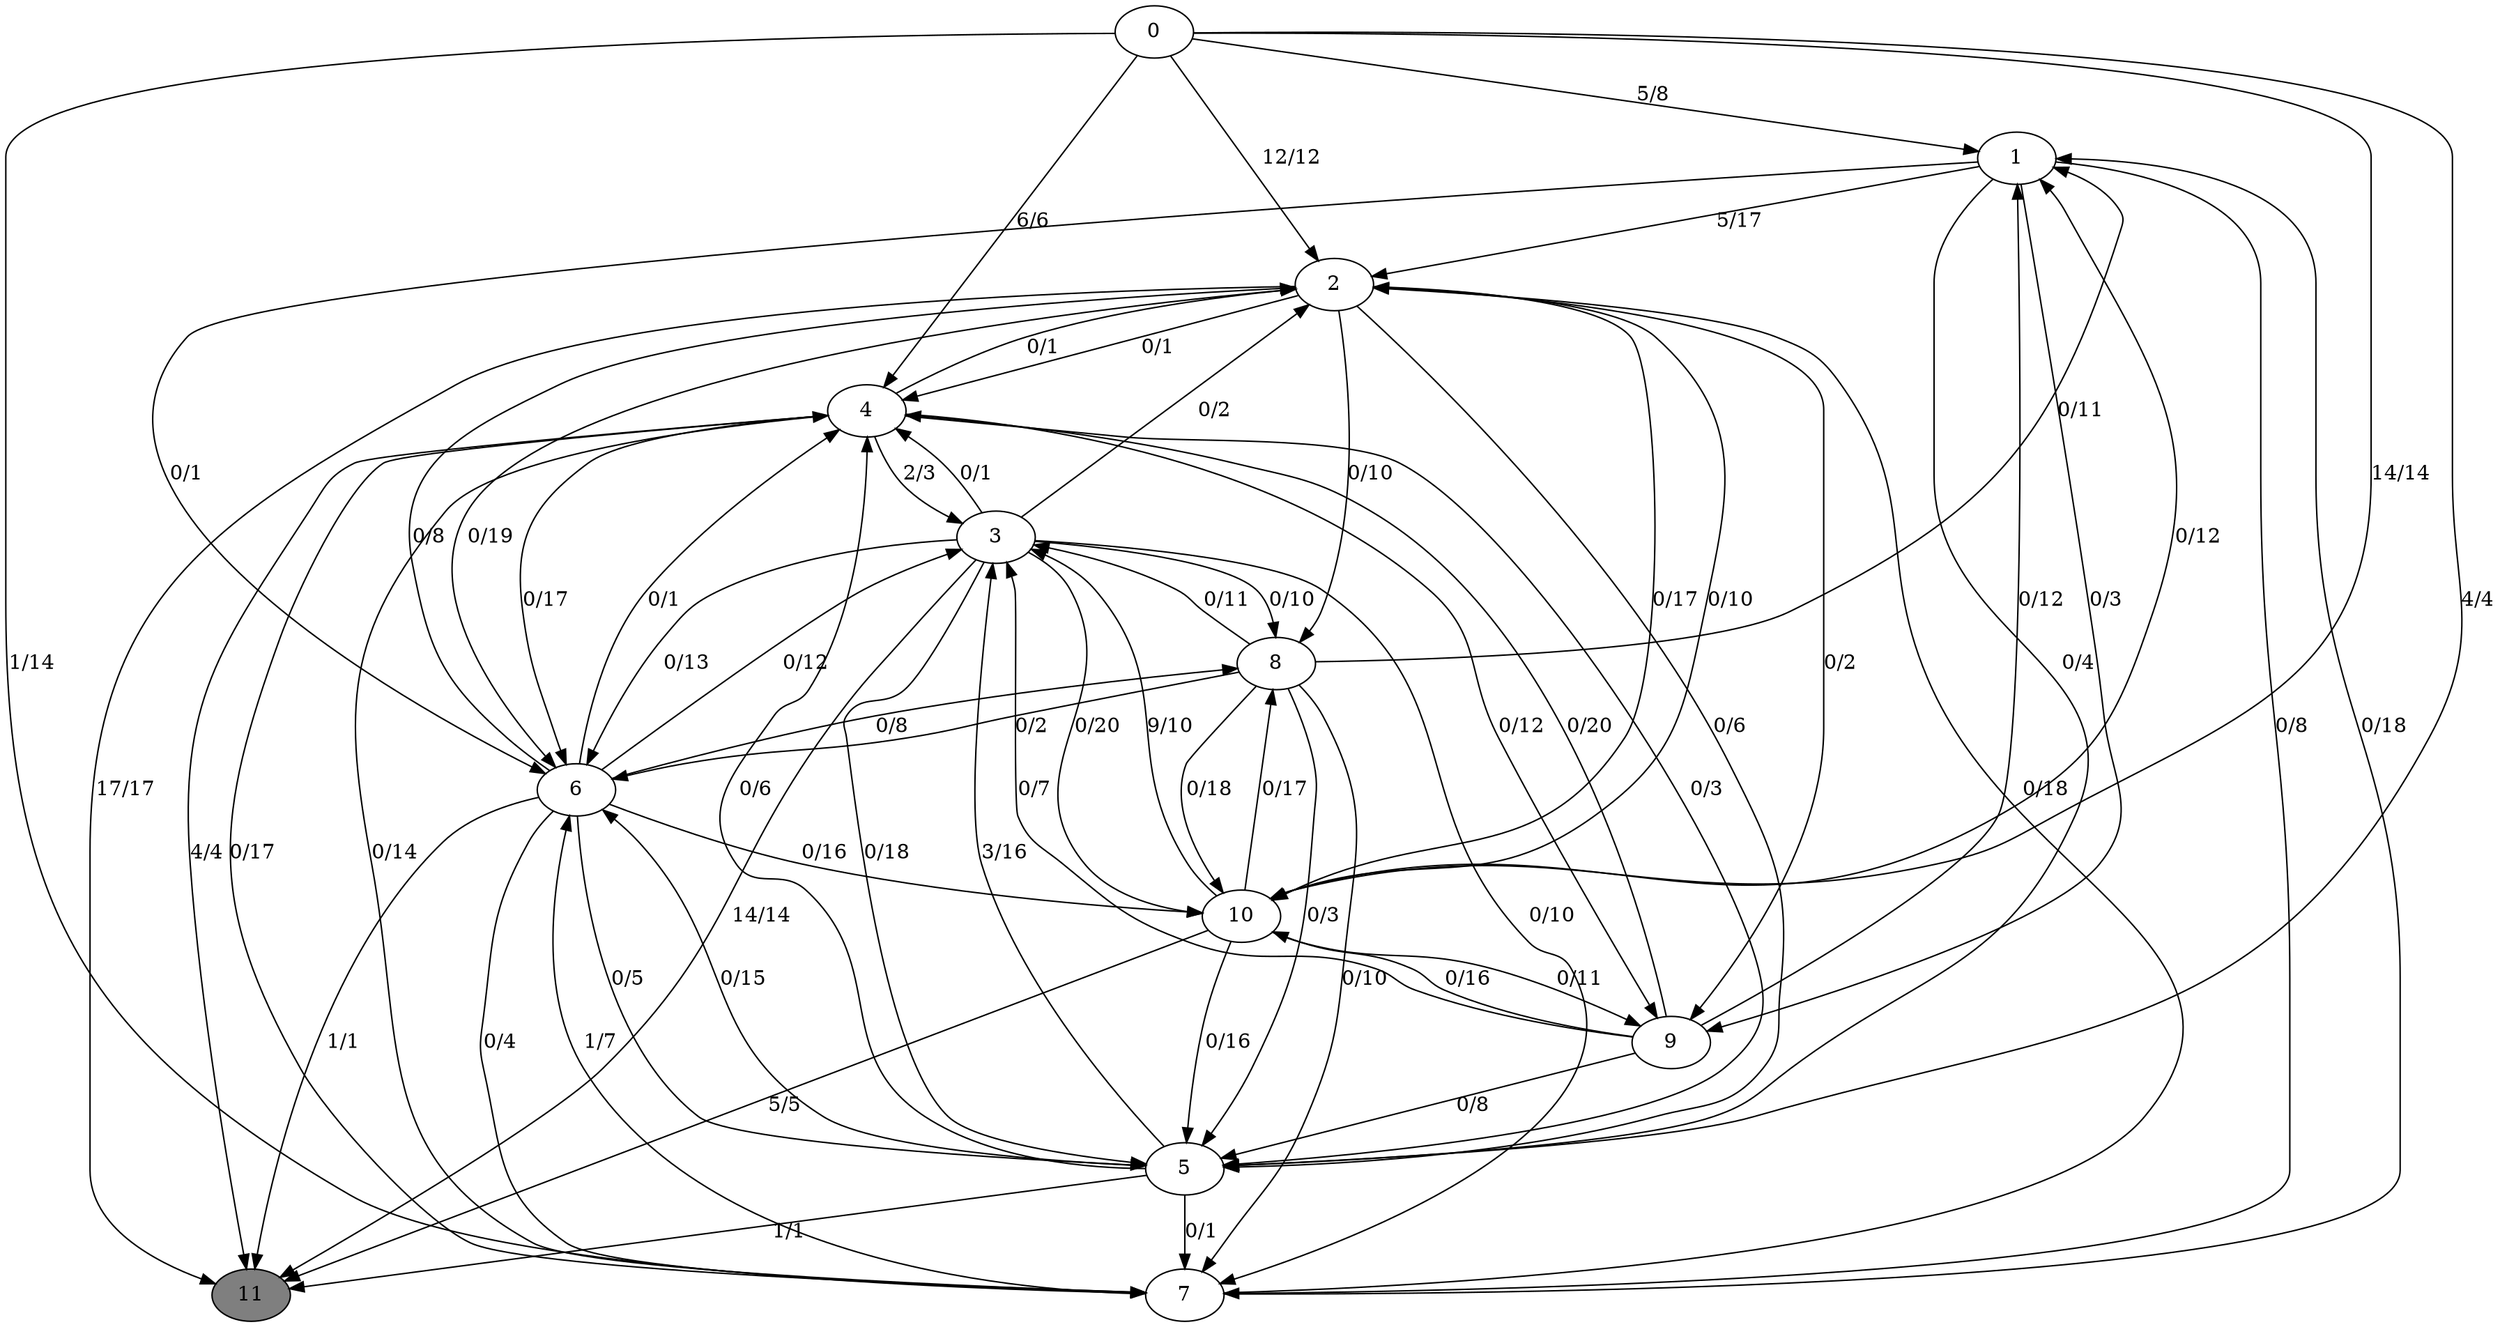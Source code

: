 digraph G {
	0[style=filled fillcolor=grey100];
	0->1[label ="5/8"] ;
	0->2[label ="12/12"] ;
	0->4[label ="6/6"] ;
	0->5[label ="4/4"] ;
	0->7[label ="1/14"] ;
	0->10[label ="14/14"] ;
	1[style=filled fillcolor=grey100];
	1->2[label ="5/17"] ;
	1->5[label ="0/4"] ;
	1->6[label ="0/1"] ;
	1->7[label ="0/8"] ;
	1->9[label ="0/3"] ;
	2[style=filled fillcolor=grey100];
	2->4[label ="0/1"] ;
	2->5[label ="0/6"] ;
	2->6[label ="0/19"] ;
	2->8[label ="0/10"] ;
	2->9[label ="0/2"] ;
	2->10[label ="0/17"] ;
	2->11[label ="17/17"] ;
	3[style=filled fillcolor=grey100];
	3->2[label ="0/2"] ;
	3->4[label ="0/1"] ;
	3->5[label ="0/18"] ;
	3->6[label ="0/13"] ;
	3->7[label ="0/10"] ;
	3->8[label ="0/10"] ;
	3->10[label ="0/20"] ;
	3->11[label ="14/14"] ;
	4[style=filled fillcolor=grey100];
	4->2[label ="0/1"] ;
	4->3[label ="2/3"] ;
	4->5[label ="0/3"] ;
	4->6[label ="0/17"] ;
	4->7[label ="0/17"] ;
	4->9[label ="0/12"] ;
	4->11[label ="4/4"] ;
	5[style=filled fillcolor=grey100];
	5->3[label ="3/16"] ;
	5->4[label ="0/6"] ;
	5->6[label ="0/15"] ;
	5->7[label ="0/1"] ;
	5->11[label ="1/1"] ;
	6[style=filled fillcolor=grey100];
	6->2[label ="0/8"] ;
	6->3[label ="0/12"] ;
	6->4[label ="0/1"] ;
	6->5[label ="0/5"] ;
	6->7[label ="0/4"] ;
	6->8[label ="0/8"] ;
	6->10[label ="0/16"] ;
	6->11[label ="1/1"] ;
	7[style=filled fillcolor=grey100];
	7->1[label ="0/18"] ;
	7->2[label ="0/18"] ;
	7->4[label ="0/14"] ;
	7->6[label ="1/7"] ;
	8[style=filled fillcolor=grey100];
	8->1[label ="0/11"] ;
	8->3[label ="0/11"] ;
	8->5[label ="0/3"] ;
	8->6[label ="0/2"] ;
	8->7[label ="0/10"] ;
	8->10[label ="0/18"] ;
	9[style=filled fillcolor=grey100];
	9->1[label ="0/12"] ;
	9->3[label ="0/7"] ;
	9->4[label ="0/20"] ;
	9->5[label ="0/8"] ;
	9->10[label ="0/16"] ;
	10[style=filled fillcolor=grey100];
	10->1[label ="0/12"] ;
	10->2[label ="0/10"] ;
	10->3[label ="9/10"] ;
	10->5[label ="0/16"] ;
	10->8[label ="0/17"] ;
	10->9[label ="0/11"] ;
	10->11[label ="5/5"] ;
	11[style=filled fillcolor=grey50];
}
